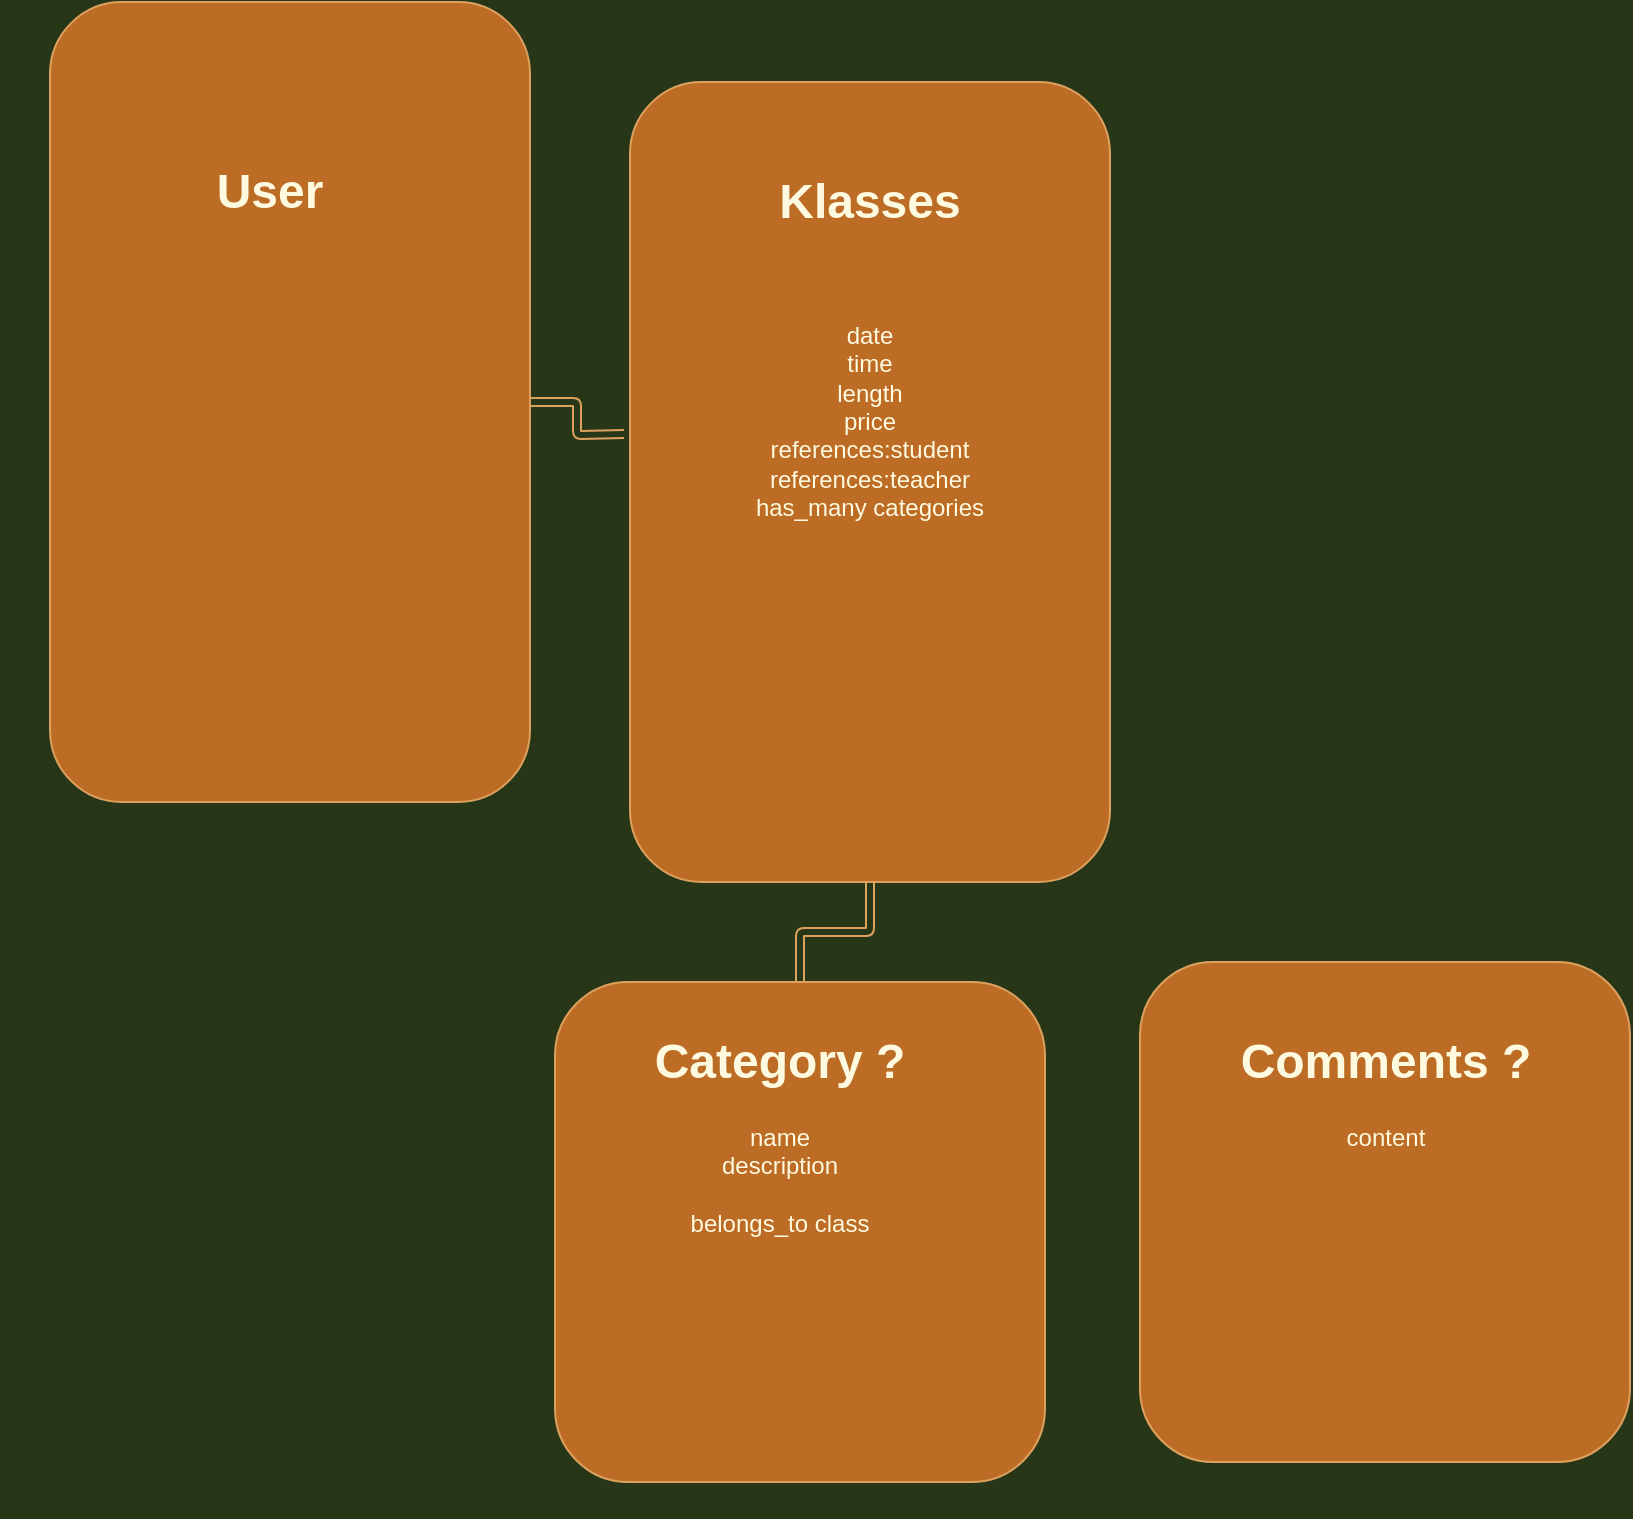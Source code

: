 <mxfile>
    <diagram id="BD0IHnstjnZ9T5ysEcdk" name="Page-1">
        <mxGraphModel dx="1477" dy="614" grid="1" gridSize="10" guides="1" tooltips="1" connect="1" arrows="1" fold="1" page="1" pageScale="1" pageWidth="850" pageHeight="1100" background="#283618" math="0" shadow="0">
            <root>
                <mxCell id="0"/>
                <mxCell id="1" parent="0"/>
                <mxCell id="18" value="" style="rounded=1;sketch=0;orthogonalLoop=1;jettySize=auto;html=1;strokeColor=#DDA15E;fillColor=#BC6C25;fontColor=#FEFAE0;shape=link;edgeStyle=orthogonalEdgeStyle;" parent="1" source="2" edge="1">
                    <mxGeometry relative="1" as="geometry">
                        <mxPoint x="312" y="256" as="targetPoint"/>
                    </mxGeometry>
                </mxCell>
                <mxCell id="2" value="" style="rounded=1;whiteSpace=wrap;html=1;sketch=0;strokeColor=#DDA15E;fillColor=#BC6C25;fontColor=#FEFAE0;" parent="1" vertex="1">
                    <mxGeometry x="25" y="40" width="240" height="400" as="geometry"/>
                </mxCell>
                <mxCell id="29" value="" style="edgeStyle=orthogonalEdgeStyle;shape=link;rounded=1;sketch=0;orthogonalLoop=1;jettySize=auto;html=1;strokeColor=#DDA15E;fillColor=#BC6C25;fontColor=#FEFAE0;" parent="1" source="5" target="10" edge="1">
                    <mxGeometry relative="1" as="geometry"/>
                </mxCell>
                <mxCell id="5" value="" style="rounded=1;whiteSpace=wrap;html=1;sketch=0;strokeColor=#DDA15E;fillColor=#BC6C25;fontColor=#FEFAE0;" parent="1" vertex="1">
                    <mxGeometry x="315" y="80" width="240" height="400" as="geometry"/>
                </mxCell>
                <mxCell id="8" value="&lt;h1&gt;Klasses&lt;/h1&gt;&lt;div&gt;&lt;br&gt;&lt;/div&gt;&lt;div&gt;&lt;br&gt;&lt;/div&gt;&lt;div&gt;date&lt;/div&gt;&lt;div&gt;time&lt;/div&gt;&lt;div&gt;length&lt;/div&gt;&lt;div&gt;price&lt;/div&gt;&lt;div&gt;references:student&lt;/div&gt;&lt;div&gt;references:teacher&lt;/div&gt;&lt;div&gt;has_many categories&lt;/div&gt;&lt;div&gt;&lt;br&gt;&lt;/div&gt;&lt;div style=&quot;text-align: left&quot;&gt;&lt;br&gt;&lt;/div&gt;" style="text;html=1;strokeColor=none;fillColor=none;spacing=5;spacingTop=-20;whiteSpace=wrap;overflow=hidden;rounded=0;sketch=0;fontColor=#FEFAE0;align=center;" parent="1" vertex="1">
                    <mxGeometry x="300" y="120" width="270" height="340" as="geometry"/>
                </mxCell>
                <mxCell id="10" value="" style="rounded=1;whiteSpace=wrap;html=1;sketch=0;strokeColor=#DDA15E;fillColor=#BC6C25;fontColor=#FEFAE0;" parent="1" vertex="1">
                    <mxGeometry x="277.5" y="530" width="245" height="250" as="geometry"/>
                </mxCell>
                <mxCell id="11" value="&lt;h1&gt;Category ?&lt;/h1&gt;&lt;div&gt;name&lt;/div&gt;&lt;div&gt;description&lt;/div&gt;&lt;div&gt;&lt;br&gt;&lt;/div&gt;&lt;div&gt;belongs_to class&lt;/div&gt;" style="text;html=1;strokeColor=none;fillColor=none;spacing=5;spacingTop=-20;whiteSpace=wrap;overflow=hidden;rounded=0;sketch=0;fontColor=#FEFAE0;align=center;" parent="1" vertex="1">
                    <mxGeometry x="290" y="550" width="200" height="140" as="geometry"/>
                </mxCell>
                <mxCell id="25" value="&lt;h1&gt;User&lt;/h1&gt;&lt;div&gt;&lt;br&gt;&lt;/div&gt;" style="text;html=1;strokeColor=none;fillColor=none;spacing=5;spacingTop=-20;whiteSpace=wrap;overflow=hidden;rounded=0;sketch=0;fontColor=#FEFAE0;align=center;" parent="1" vertex="1">
                    <mxGeometry y="115" width="270" height="340" as="geometry"/>
                </mxCell>
                <mxCell id="30" style="edgeStyle=orthogonalEdgeStyle;shape=link;rounded=1;sketch=0;orthogonalLoop=1;jettySize=auto;html=1;exitX=0.5;exitY=1;exitDx=0;exitDy=0;strokeColor=#DDA15E;fillColor=#BC6C25;fontColor=#FEFAE0;" parent="1" source="10" target="10" edge="1">
                    <mxGeometry relative="1" as="geometry"/>
                </mxCell>
                <mxCell id="31" value="" style="rounded=1;whiteSpace=wrap;html=1;sketch=0;strokeColor=#DDA15E;fillColor=#BC6C25;fontColor=#FEFAE0;" parent="1" vertex="1">
                    <mxGeometry x="570" y="520" width="245" height="250" as="geometry"/>
                </mxCell>
                <mxCell id="32" value="&lt;h1&gt;Comments ?&lt;/h1&gt;&lt;div&gt;content&lt;/div&gt;&lt;div&gt;&lt;br&gt;&lt;/div&gt;" style="text;html=1;strokeColor=none;fillColor=none;spacing=5;spacingTop=-20;whiteSpace=wrap;overflow=hidden;rounded=0;sketch=0;fontColor=#FEFAE0;align=center;" parent="1" vertex="1">
                    <mxGeometry x="592.5" y="550" width="200" height="140" as="geometry"/>
                </mxCell>
            </root>
        </mxGraphModel>
    </diagram>
</mxfile>